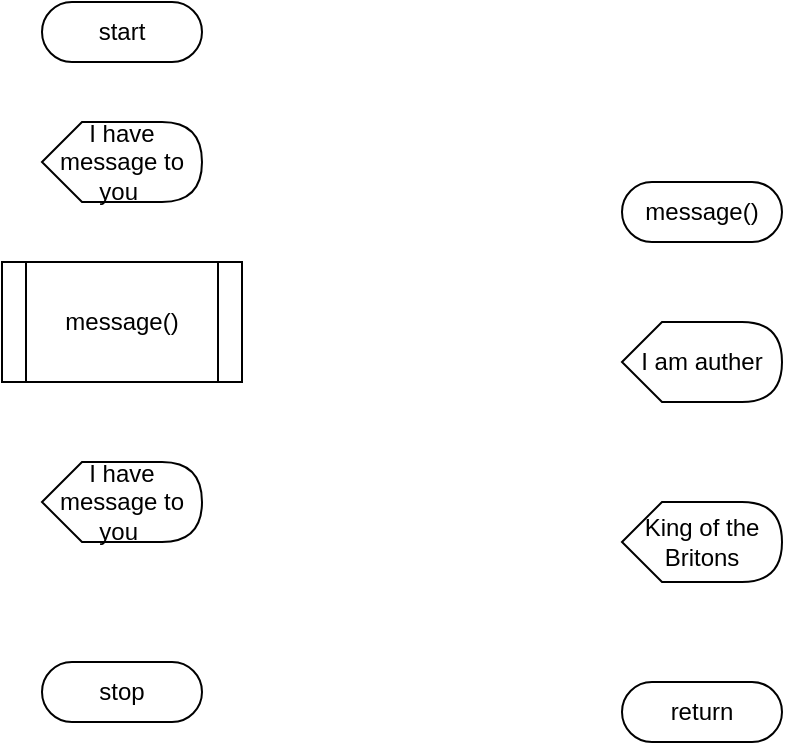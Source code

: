 <mxfile version="28.0.6">
  <diagram name="Page-1" id="orq-G7zIQOyVoxyDX9AK">
    <mxGraphModel dx="872" dy="473" grid="1" gridSize="10" guides="1" tooltips="1" connect="1" arrows="1" fold="1" page="1" pageScale="1" pageWidth="850" pageHeight="1100" math="0" shadow="0">
      <root>
        <mxCell id="0" />
        <mxCell id="1" parent="0" />
        <mxCell id="k6MQ1R_FnLZfUIwiuMNT-1" value="start" style="html=1;dashed=0;whiteSpace=wrap;shape=mxgraph.dfd.start" vertex="1" parent="1">
          <mxGeometry x="260" y="60" width="80" height="30" as="geometry" />
        </mxCell>
        <mxCell id="k6MQ1R_FnLZfUIwiuMNT-2" value="stop" style="html=1;dashed=0;whiteSpace=wrap;shape=mxgraph.dfd.start" vertex="1" parent="1">
          <mxGeometry x="260" y="390" width="80" height="30" as="geometry" />
        </mxCell>
        <mxCell id="k6MQ1R_FnLZfUIwiuMNT-3" value="I have message to you&amp;nbsp;" style="shape=display;whiteSpace=wrap;html=1;" vertex="1" parent="1">
          <mxGeometry x="260" y="120" width="80" height="40" as="geometry" />
        </mxCell>
        <mxCell id="k6MQ1R_FnLZfUIwiuMNT-5" value="I have message to you&amp;nbsp;" style="shape=display;whiteSpace=wrap;html=1;" vertex="1" parent="1">
          <mxGeometry x="260" y="290" width="80" height="40" as="geometry" />
        </mxCell>
        <mxCell id="k6MQ1R_FnLZfUIwiuMNT-6" value="message()" style="shape=process;whiteSpace=wrap;html=1;backgroundOutline=1;" vertex="1" parent="1">
          <mxGeometry x="240" y="190" width="120" height="60" as="geometry" />
        </mxCell>
        <mxCell id="k6MQ1R_FnLZfUIwiuMNT-7" value="message()" style="html=1;dashed=0;whiteSpace=wrap;shape=mxgraph.dfd.start" vertex="1" parent="1">
          <mxGeometry x="550" y="150" width="80" height="30" as="geometry" />
        </mxCell>
        <mxCell id="k6MQ1R_FnLZfUIwiuMNT-8" value="return" style="html=1;dashed=0;whiteSpace=wrap;shape=mxgraph.dfd.start" vertex="1" parent="1">
          <mxGeometry x="550" y="400" width="80" height="30" as="geometry" />
        </mxCell>
        <mxCell id="k6MQ1R_FnLZfUIwiuMNT-10" value="King of the Britons" style="shape=display;whiteSpace=wrap;html=1;" vertex="1" parent="1">
          <mxGeometry x="550" y="310" width="80" height="40" as="geometry" />
        </mxCell>
        <mxCell id="k6MQ1R_FnLZfUIwiuMNT-11" value="I am auther" style="shape=display;whiteSpace=wrap;html=1;" vertex="1" parent="1">
          <mxGeometry x="550" y="220" width="80" height="40" as="geometry" />
        </mxCell>
      </root>
    </mxGraphModel>
  </diagram>
</mxfile>
